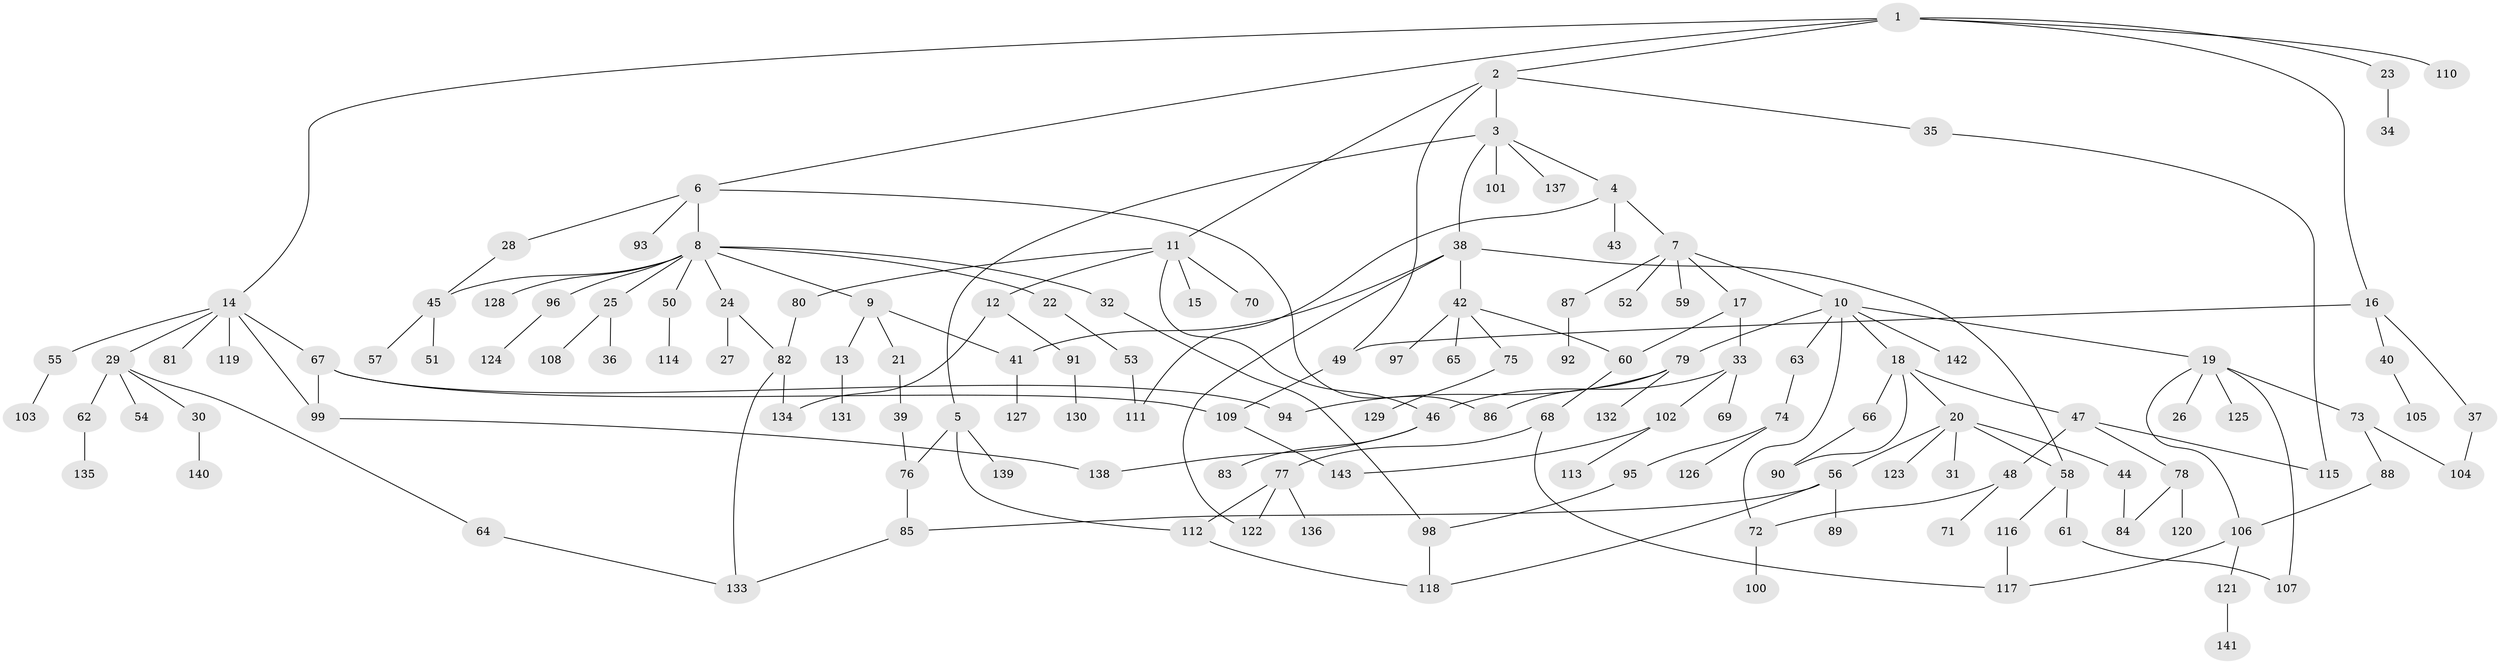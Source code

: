 // Generated by graph-tools (version 1.1) at 2025/10/02/27/25 16:10:52]
// undirected, 143 vertices, 175 edges
graph export_dot {
graph [start="1"]
  node [color=gray90,style=filled];
  1;
  2;
  3;
  4;
  5;
  6;
  7;
  8;
  9;
  10;
  11;
  12;
  13;
  14;
  15;
  16;
  17;
  18;
  19;
  20;
  21;
  22;
  23;
  24;
  25;
  26;
  27;
  28;
  29;
  30;
  31;
  32;
  33;
  34;
  35;
  36;
  37;
  38;
  39;
  40;
  41;
  42;
  43;
  44;
  45;
  46;
  47;
  48;
  49;
  50;
  51;
  52;
  53;
  54;
  55;
  56;
  57;
  58;
  59;
  60;
  61;
  62;
  63;
  64;
  65;
  66;
  67;
  68;
  69;
  70;
  71;
  72;
  73;
  74;
  75;
  76;
  77;
  78;
  79;
  80;
  81;
  82;
  83;
  84;
  85;
  86;
  87;
  88;
  89;
  90;
  91;
  92;
  93;
  94;
  95;
  96;
  97;
  98;
  99;
  100;
  101;
  102;
  103;
  104;
  105;
  106;
  107;
  108;
  109;
  110;
  111;
  112;
  113;
  114;
  115;
  116;
  117;
  118;
  119;
  120;
  121;
  122;
  123;
  124;
  125;
  126;
  127;
  128;
  129;
  130;
  131;
  132;
  133;
  134;
  135;
  136;
  137;
  138;
  139;
  140;
  141;
  142;
  143;
  1 -- 2;
  1 -- 6;
  1 -- 14;
  1 -- 16;
  1 -- 23;
  1 -- 110;
  2 -- 3;
  2 -- 11;
  2 -- 35;
  2 -- 49;
  3 -- 4;
  3 -- 5;
  3 -- 38;
  3 -- 101;
  3 -- 137;
  4 -- 7;
  4 -- 43;
  4 -- 111;
  5 -- 139;
  5 -- 76;
  5 -- 112;
  6 -- 8;
  6 -- 28;
  6 -- 93;
  6 -- 86;
  7 -- 10;
  7 -- 17;
  7 -- 52;
  7 -- 59;
  7 -- 87;
  8 -- 9;
  8 -- 22;
  8 -- 24;
  8 -- 25;
  8 -- 32;
  8 -- 45;
  8 -- 50;
  8 -- 96;
  8 -- 128;
  9 -- 13;
  9 -- 21;
  9 -- 41;
  10 -- 18;
  10 -- 19;
  10 -- 63;
  10 -- 72;
  10 -- 79;
  10 -- 142;
  11 -- 12;
  11 -- 15;
  11 -- 46;
  11 -- 70;
  11 -- 80;
  12 -- 91;
  12 -- 134;
  13 -- 131;
  14 -- 29;
  14 -- 55;
  14 -- 67;
  14 -- 81;
  14 -- 119;
  14 -- 99;
  16 -- 37;
  16 -- 40;
  16 -- 49;
  17 -- 33;
  17 -- 60;
  18 -- 20;
  18 -- 47;
  18 -- 66;
  18 -- 90;
  19 -- 26;
  19 -- 73;
  19 -- 106;
  19 -- 125;
  19 -- 107;
  20 -- 31;
  20 -- 44;
  20 -- 56;
  20 -- 123;
  20 -- 58;
  21 -- 39;
  22 -- 53;
  23 -- 34;
  24 -- 27;
  24 -- 82;
  25 -- 36;
  25 -- 108;
  28 -- 45;
  29 -- 30;
  29 -- 54;
  29 -- 62;
  29 -- 64;
  30 -- 140;
  32 -- 98;
  33 -- 69;
  33 -- 102;
  33 -- 46;
  35 -- 115;
  37 -- 104;
  38 -- 42;
  38 -- 58;
  38 -- 122;
  38 -- 41;
  39 -- 76;
  40 -- 105;
  41 -- 127;
  42 -- 65;
  42 -- 75;
  42 -- 97;
  42 -- 60;
  44 -- 84;
  45 -- 51;
  45 -- 57;
  46 -- 83;
  46 -- 138;
  47 -- 48;
  47 -- 78;
  47 -- 115;
  48 -- 71;
  48 -- 72;
  49 -- 109;
  50 -- 114;
  53 -- 111;
  55 -- 103;
  56 -- 85;
  56 -- 89;
  56 -- 118;
  58 -- 61;
  58 -- 116;
  60 -- 68;
  61 -- 107;
  62 -- 135;
  63 -- 74;
  64 -- 133;
  66 -- 90;
  67 -- 94;
  67 -- 99;
  67 -- 109;
  68 -- 77;
  68 -- 117;
  72 -- 100;
  73 -- 88;
  73 -- 104;
  74 -- 95;
  74 -- 126;
  75 -- 129;
  76 -- 85;
  77 -- 112;
  77 -- 136;
  77 -- 122;
  78 -- 120;
  78 -- 84;
  79 -- 86;
  79 -- 132;
  79 -- 94;
  80 -- 82;
  82 -- 133;
  82 -- 134;
  85 -- 133;
  87 -- 92;
  88 -- 106;
  91 -- 130;
  95 -- 98;
  96 -- 124;
  98 -- 118;
  99 -- 138;
  102 -- 113;
  102 -- 143;
  106 -- 117;
  106 -- 121;
  109 -- 143;
  112 -- 118;
  116 -- 117;
  121 -- 141;
}

